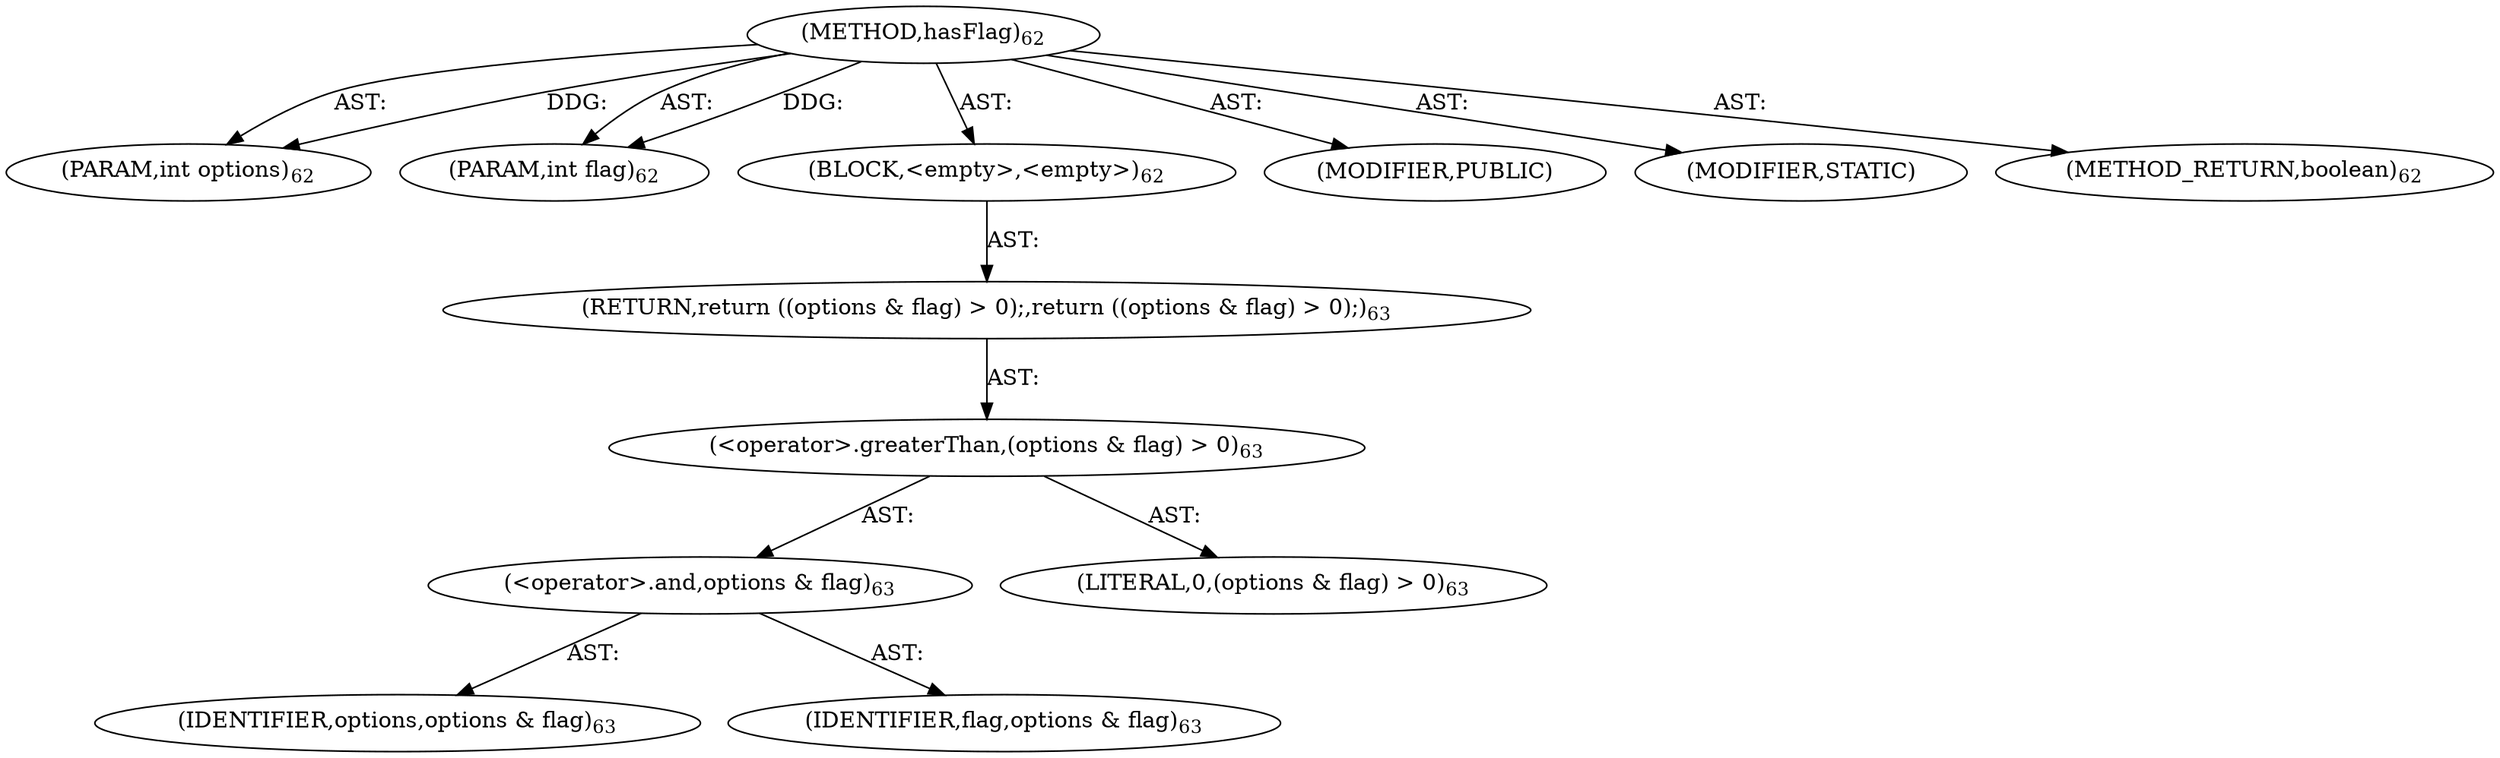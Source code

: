 digraph "hasFlag" {  
"111669149696" [label = <(METHOD,hasFlag)<SUB>62</SUB>> ]
"115964116992" [label = <(PARAM,int options)<SUB>62</SUB>> ]
"115964116993" [label = <(PARAM,int flag)<SUB>62</SUB>> ]
"25769803776" [label = <(BLOCK,&lt;empty&gt;,&lt;empty&gt;)<SUB>62</SUB>> ]
"146028888064" [label = <(RETURN,return ((options &amp; flag) &gt; 0);,return ((options &amp; flag) &gt; 0);)<SUB>63</SUB>> ]
"30064771072" [label = <(&lt;operator&gt;.greaterThan,(options &amp; flag) &gt; 0)<SUB>63</SUB>> ]
"30064771073" [label = <(&lt;operator&gt;.and,options &amp; flag)<SUB>63</SUB>> ]
"68719476736" [label = <(IDENTIFIER,options,options &amp; flag)<SUB>63</SUB>> ]
"68719476737" [label = <(IDENTIFIER,flag,options &amp; flag)<SUB>63</SUB>> ]
"90194313216" [label = <(LITERAL,0,(options &amp; flag) &gt; 0)<SUB>63</SUB>> ]
"133143986176" [label = <(MODIFIER,PUBLIC)> ]
"133143986177" [label = <(MODIFIER,STATIC)> ]
"128849018880" [label = <(METHOD_RETURN,boolean)<SUB>62</SUB>> ]
  "111669149696" -> "115964116992"  [ label = "AST: "] 
  "111669149696" -> "115964116993"  [ label = "AST: "] 
  "111669149696" -> "25769803776"  [ label = "AST: "] 
  "111669149696" -> "133143986176"  [ label = "AST: "] 
  "111669149696" -> "133143986177"  [ label = "AST: "] 
  "111669149696" -> "128849018880"  [ label = "AST: "] 
  "25769803776" -> "146028888064"  [ label = "AST: "] 
  "146028888064" -> "30064771072"  [ label = "AST: "] 
  "30064771072" -> "30064771073"  [ label = "AST: "] 
  "30064771072" -> "90194313216"  [ label = "AST: "] 
  "30064771073" -> "68719476736"  [ label = "AST: "] 
  "30064771073" -> "68719476737"  [ label = "AST: "] 
  "111669149696" -> "115964116992"  [ label = "DDG: "] 
  "111669149696" -> "115964116993"  [ label = "DDG: "] 
}
